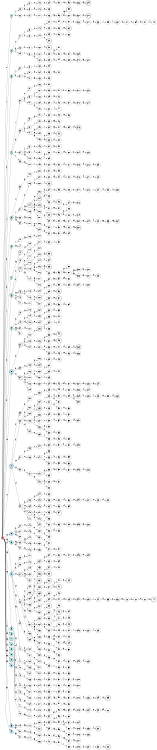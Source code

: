 digraph APTA {
__start0 [label="" shape="none"];

rankdir=LR;
size="8,5";

s0 [style="filled", color="black", fillcolor="#ff817b" shape="circle", label="0"];
s1 [style="filled", color="black", fillcolor="powderblue" shape="circle", label="1"];
s2 [style="filled", color="black", fillcolor="powderblue" shape="circle", label="2"];
s3 [style="filled", color="black", fillcolor="powderblue" shape="circle", label="3"];
s4 [style="filled", color="black", fillcolor="powderblue" shape="circle", label="4"];
s5 [style="rounded,filled", color="black", fillcolor="powderblue" shape="doublecircle", label="5"];
s6 [style="filled", color="black", fillcolor="powderblue" shape="circle", label="6"];
s7 [style="filled", color="black", fillcolor="powderblue" shape="circle", label="7"];
s8 [style="rounded,filled", color="black", fillcolor="powderblue" shape="doublecircle", label="8"];
s9 [style="filled", color="black", fillcolor="powderblue" shape="circle", label="9"];
s10 [style="rounded,filled", color="black", fillcolor="powderblue" shape="doublecircle", label="10"];
s11 [style="rounded,filled", color="black", fillcolor="powderblue" shape="doublecircle", label="11"];
s12 [style="filled", color="black", fillcolor="powderblue" shape="circle", label="12"];
s13 [style="filled", color="black", fillcolor="powderblue" shape="circle", label="13"];
s14 [style="filled", color="black", fillcolor="powderblue" shape="circle", label="14"];
s15 [style="filled", color="black", fillcolor="powderblue" shape="circle", label="15"];
s16 [style="filled", color="black", fillcolor="powderblue" shape="circle", label="16"];
s17 [style="filled", color="black", fillcolor="powderblue" shape="circle", label="17"];
s18 [style="filled", color="black", fillcolor="powderblue" shape="circle", label="18"];
s19 [style="filled", color="black", fillcolor="powderblue" shape="circle", label="19"];
s20 [style="filled", color="black", fillcolor="powderblue" shape="circle", label="20"];
s21 [style="rounded,filled", color="black", fillcolor="powderblue" shape="doublecircle", label="21"];
s22 [style="filled", color="black", fillcolor="powderblue" shape="circle", label="22"];
s23 [style="filled", color="black", fillcolor="powderblue" shape="circle", label="23"];
s24 [style="filled", color="black", fillcolor="powderblue" shape="circle", label="24"];
s25 [style="filled", color="black", fillcolor="white" shape="circle", label="25"];
s26 [style="filled", color="black", fillcolor="white" shape="circle", label="26"];
s27 [style="filled", color="black", fillcolor="white" shape="circle", label="27"];
s28 [style="filled", color="black", fillcolor="white" shape="circle", label="28"];
s29 [style="filled", color="black", fillcolor="white" shape="circle", label="29"];
s30 [style="filled", color="black", fillcolor="white" shape="circle", label="30"];
s31 [style="filled", color="black", fillcolor="white" shape="circle", label="31"];
s32 [style="filled", color="black", fillcolor="white" shape="circle", label="32"];
s33 [style="filled", color="black", fillcolor="white" shape="circle", label="33"];
s34 [style="filled", color="black", fillcolor="white" shape="circle", label="34"];
s35 [style="filled", color="black", fillcolor="white" shape="circle", label="35"];
s36 [style="filled", color="black", fillcolor="white" shape="circle", label="36"];
s37 [style="filled", color="black", fillcolor="white" shape="circle", label="37"];
s38 [style="filled", color="black", fillcolor="white" shape="circle", label="38"];
s39 [style="filled", color="black", fillcolor="white" shape="circle", label="39"];
s40 [style="filled", color="black", fillcolor="white" shape="circle", label="40"];
s41 [style="filled", color="black", fillcolor="white" shape="circle", label="41"];
s42 [style="rounded,filled", color="black", fillcolor="white" shape="doublecircle", label="42"];
s43 [style="filled", color="black", fillcolor="white" shape="circle", label="43"];
s44 [style="rounded,filled", color="black", fillcolor="white" shape="doublecircle", label="44"];
s45 [style="rounded,filled", color="black", fillcolor="white" shape="doublecircle", label="45"];
s46 [style="filled", color="black", fillcolor="white" shape="circle", label="46"];
s47 [style="filled", color="black", fillcolor="white" shape="circle", label="47"];
s48 [style="filled", color="black", fillcolor="white" shape="circle", label="48"];
s49 [style="filled", color="black", fillcolor="white" shape="circle", label="49"];
s50 [style="filled", color="black", fillcolor="white" shape="circle", label="50"];
s51 [style="filled", color="black", fillcolor="white" shape="circle", label="51"];
s52 [style="rounded,filled", color="black", fillcolor="white" shape="doublecircle", label="52"];
s53 [style="filled", color="black", fillcolor="white" shape="circle", label="53"];
s54 [style="rounded,filled", color="black", fillcolor="white" shape="doublecircle", label="54"];
s55 [style="filled", color="black", fillcolor="white" shape="circle", label="55"];
s56 [style="filled", color="black", fillcolor="white" shape="circle", label="56"];
s57 [style="filled", color="black", fillcolor="white" shape="circle", label="57"];
s58 [style="filled", color="black", fillcolor="white" shape="circle", label="58"];
s59 [style="filled", color="black", fillcolor="white" shape="circle", label="59"];
s60 [style="filled", color="black", fillcolor="white" shape="circle", label="60"];
s61 [style="filled", color="black", fillcolor="white" shape="circle", label="61"];
s62 [style="filled", color="black", fillcolor="white" shape="circle", label="62"];
s63 [style="filled", color="black", fillcolor="white" shape="circle", label="63"];
s64 [style="filled", color="black", fillcolor="white" shape="circle", label="64"];
s65 [style="filled", color="black", fillcolor="white" shape="circle", label="65"];
s66 [style="filled", color="black", fillcolor="white" shape="circle", label="66"];
s67 [style="rounded,filled", color="black", fillcolor="white" shape="doublecircle", label="67"];
s68 [style="filled", color="black", fillcolor="white" shape="circle", label="68"];
s69 [style="filled", color="black", fillcolor="white" shape="circle", label="69"];
s70 [style="filled", color="black", fillcolor="white" shape="circle", label="70"];
s71 [style="filled", color="black", fillcolor="white" shape="circle", label="71"];
s72 [style="filled", color="black", fillcolor="white" shape="circle", label="72"];
s73 [style="filled", color="black", fillcolor="white" shape="circle", label="73"];
s74 [style="filled", color="black", fillcolor="white" shape="circle", label="74"];
s75 [style="filled", color="black", fillcolor="white" shape="circle", label="75"];
s76 [style="filled", color="black", fillcolor="white" shape="circle", label="76"];
s77 [style="filled", color="black", fillcolor="white" shape="circle", label="77"];
s78 [style="filled", color="black", fillcolor="white" shape="circle", label="78"];
s79 [style="filled", color="black", fillcolor="white" shape="circle", label="79"];
s80 [style="filled", color="black", fillcolor="white" shape="circle", label="80"];
s81 [style="filled", color="black", fillcolor="white" shape="circle", label="81"];
s82 [style="filled", color="black", fillcolor="white" shape="circle", label="82"];
s83 [style="filled", color="black", fillcolor="white" shape="circle", label="83"];
s84 [style="filled", color="black", fillcolor="white" shape="circle", label="84"];
s85 [style="filled", color="black", fillcolor="white" shape="circle", label="85"];
s86 [style="filled", color="black", fillcolor="white" shape="circle", label="86"];
s87 [style="filled", color="black", fillcolor="white" shape="circle", label="87"];
s88 [style="filled", color="black", fillcolor="white" shape="circle", label="88"];
s89 [style="filled", color="black", fillcolor="white" shape="circle", label="89"];
s90 [style="filled", color="black", fillcolor="white" shape="circle", label="90"];
s91 [style="filled", color="black", fillcolor="white" shape="circle", label="91"];
s92 [style="filled", color="black", fillcolor="white" shape="circle", label="92"];
s93 [style="filled", color="black", fillcolor="white" shape="circle", label="93"];
s94 [style="filled", color="black", fillcolor="white" shape="circle", label="94"];
s95 [style="filled", color="black", fillcolor="white" shape="circle", label="95"];
s96 [style="filled", color="black", fillcolor="white" shape="circle", label="96"];
s97 [style="filled", color="black", fillcolor="white" shape="circle", label="97"];
s98 [style="filled", color="black", fillcolor="white" shape="circle", label="98"];
s99 [style="filled", color="black", fillcolor="white" shape="circle", label="99"];
s100 [style="filled", color="black", fillcolor="white" shape="circle", label="100"];
s101 [style="filled", color="black", fillcolor="white" shape="circle", label="101"];
s102 [style="filled", color="black", fillcolor="white" shape="circle", label="102"];
s103 [style="filled", color="black", fillcolor="white" shape="circle", label="103"];
s104 [style="rounded,filled", color="black", fillcolor="white" shape="doublecircle", label="104"];
s105 [style="filled", color="black", fillcolor="white" shape="circle", label="105"];
s106 [style="filled", color="black", fillcolor="white" shape="circle", label="106"];
s107 [style="filled", color="black", fillcolor="white" shape="circle", label="107"];
s108 [style="filled", color="black", fillcolor="white" shape="circle", label="108"];
s109 [style="filled", color="black", fillcolor="white" shape="circle", label="109"];
s110 [style="filled", color="black", fillcolor="white" shape="circle", label="110"];
s111 [style="filled", color="black", fillcolor="white" shape="circle", label="111"];
s112 [style="rounded,filled", color="black", fillcolor="white" shape="doublecircle", label="112"];
s113 [style="filled", color="black", fillcolor="white" shape="circle", label="113"];
s114 [style="filled", color="black", fillcolor="white" shape="circle", label="114"];
s115 [style="filled", color="black", fillcolor="white" shape="circle", label="115"];
s116 [style="filled", color="black", fillcolor="white" shape="circle", label="116"];
s117 [style="filled", color="black", fillcolor="white" shape="circle", label="117"];
s118 [style="filled", color="black", fillcolor="white" shape="circle", label="118"];
s119 [style="filled", color="black", fillcolor="white" shape="circle", label="119"];
s120 [style="rounded,filled", color="black", fillcolor="white" shape="doublecircle", label="120"];
s121 [style="filled", color="black", fillcolor="white" shape="circle", label="121"];
s122 [style="filled", color="black", fillcolor="white" shape="circle", label="122"];
s123 [style="filled", color="black", fillcolor="white" shape="circle", label="123"];
s124 [style="filled", color="black", fillcolor="white" shape="circle", label="124"];
s125 [style="filled", color="black", fillcolor="white" shape="circle", label="125"];
s126 [style="filled", color="black", fillcolor="white" shape="circle", label="126"];
s127 [style="filled", color="black", fillcolor="white" shape="circle", label="127"];
s128 [style="filled", color="black", fillcolor="white" shape="circle", label="128"];
s129 [style="filled", color="black", fillcolor="white" shape="circle", label="129"];
s130 [style="filled", color="black", fillcolor="white" shape="circle", label="130"];
s131 [style="filled", color="black", fillcolor="white" shape="circle", label="131"];
s132 [style="filled", color="black", fillcolor="white" shape="circle", label="132"];
s133 [style="filled", color="black", fillcolor="white" shape="circle", label="133"];
s134 [style="filled", color="black", fillcolor="white" shape="circle", label="134"];
s135 [style="filled", color="black", fillcolor="white" shape="circle", label="135"];
s136 [style="filled", color="black", fillcolor="white" shape="circle", label="136"];
s137 [style="filled", color="black", fillcolor="white" shape="circle", label="137"];
s138 [style="filled", color="black", fillcolor="white" shape="circle", label="138"];
s139 [style="filled", color="black", fillcolor="white" shape="circle", label="139"];
s140 [style="rounded,filled", color="black", fillcolor="white" shape="doublecircle", label="140"];
s141 [style="filled", color="black", fillcolor="white" shape="circle", label="141"];
s142 [style="filled", color="black", fillcolor="white" shape="circle", label="142"];
s143 [style="filled", color="black", fillcolor="white" shape="circle", label="143"];
s144 [style="filled", color="black", fillcolor="white" shape="circle", label="144"];
s145 [style="filled", color="black", fillcolor="white" shape="circle", label="145"];
s146 [style="filled", color="black", fillcolor="white" shape="circle", label="146"];
s147 [style="filled", color="black", fillcolor="white" shape="circle", label="147"];
s148 [style="filled", color="black", fillcolor="white" shape="circle", label="148"];
s149 [style="filled", color="black", fillcolor="white" shape="circle", label="149"];
s150 [style="filled", color="black", fillcolor="white" shape="circle", label="150"];
s151 [style="filled", color="black", fillcolor="white" shape="circle", label="151"];
s152 [style="filled", color="black", fillcolor="white" shape="circle", label="152"];
s153 [style="filled", color="black", fillcolor="white" shape="circle", label="153"];
s154 [style="filled", color="black", fillcolor="white" shape="circle", label="154"];
s155 [style="filled", color="black", fillcolor="white" shape="circle", label="155"];
s156 [style="filled", color="black", fillcolor="white" shape="circle", label="156"];
s157 [style="filled", color="black", fillcolor="white" shape="circle", label="157"];
s158 [style="filled", color="black", fillcolor="white" shape="circle", label="158"];
s159 [style="filled", color="black", fillcolor="white" shape="circle", label="159"];
s160 [style="filled", color="black", fillcolor="white" shape="circle", label="160"];
s161 [style="filled", color="black", fillcolor="white" shape="circle", label="161"];
s162 [style="filled", color="black", fillcolor="white" shape="circle", label="162"];
s163 [style="filled", color="black", fillcolor="white" shape="circle", label="163"];
s164 [style="filled", color="black", fillcolor="white" shape="circle", label="164"];
s165 [style="filled", color="black", fillcolor="white" shape="circle", label="165"];
s166 [style="filled", color="black", fillcolor="white" shape="circle", label="166"];
s167 [style="filled", color="black", fillcolor="white" shape="circle", label="167"];
s168 [style="filled", color="black", fillcolor="white" shape="circle", label="168"];
s169 [style="filled", color="black", fillcolor="white" shape="circle", label="169"];
s170 [style="filled", color="black", fillcolor="white" shape="circle", label="170"];
s171 [style="filled", color="black", fillcolor="white" shape="circle", label="171"];
s172 [style="filled", color="black", fillcolor="white" shape="circle", label="172"];
s173 [style="filled", color="black", fillcolor="white" shape="circle", label="173"];
s174 [style="filled", color="black", fillcolor="white" shape="circle", label="174"];
s175 [style="filled", color="black", fillcolor="white" shape="circle", label="175"];
s176 [style="filled", color="black", fillcolor="white" shape="circle", label="176"];
s177 [style="filled", color="black", fillcolor="white" shape="circle", label="177"];
s178 [style="filled", color="black", fillcolor="white" shape="circle", label="178"];
s179 [style="filled", color="black", fillcolor="white" shape="circle", label="179"];
s180 [style="filled", color="black", fillcolor="white" shape="circle", label="180"];
s181 [style="filled", color="black", fillcolor="white" shape="circle", label="181"];
s182 [style="filled", color="black", fillcolor="white" shape="circle", label="182"];
s183 [style="filled", color="black", fillcolor="white" shape="circle", label="183"];
s184 [style="filled", color="black", fillcolor="white" shape="circle", label="184"];
s185 [style="filled", color="black", fillcolor="white" shape="circle", label="185"];
s186 [style="filled", color="black", fillcolor="white" shape="circle", label="186"];
s187 [style="filled", color="black", fillcolor="white" shape="circle", label="187"];
s188 [style="filled", color="black", fillcolor="white" shape="circle", label="188"];
s189 [style="filled", color="black", fillcolor="white" shape="circle", label="189"];
s190 [style="filled", color="black", fillcolor="white" shape="circle", label="190"];
s191 [style="filled", color="black", fillcolor="white" shape="circle", label="191"];
s192 [style="filled", color="black", fillcolor="white" shape="circle", label="192"];
s193 [style="filled", color="black", fillcolor="white" shape="circle", label="193"];
s194 [style="filled", color="black", fillcolor="white" shape="circle", label="194"];
s195 [style="filled", color="black", fillcolor="white" shape="circle", label="195"];
s196 [style="filled", color="black", fillcolor="white" shape="circle", label="196"];
s197 [style="filled", color="black", fillcolor="white" shape="circle", label="197"];
s198 [style="filled", color="black", fillcolor="white" shape="circle", label="198"];
s199 [style="filled", color="black", fillcolor="white" shape="circle", label="199"];
s200 [style="filled", color="black", fillcolor="white" shape="circle", label="200"];
s201 [style="filled", color="black", fillcolor="white" shape="circle", label="201"];
s202 [style="filled", color="black", fillcolor="white" shape="circle", label="202"];
s203 [style="filled", color="black", fillcolor="white" shape="circle", label="203"];
s204 [style="rounded,filled", color="black", fillcolor="white" shape="doublecircle", label="204"];
s205 [style="rounded,filled", color="black", fillcolor="white" shape="doublecircle", label="205"];
s206 [style="filled", color="black", fillcolor="white" shape="circle", label="206"];
s207 [style="filled", color="black", fillcolor="white" shape="circle", label="207"];
s208 [style="filled", color="black", fillcolor="white" shape="circle", label="208"];
s209 [style="filled", color="black", fillcolor="white" shape="circle", label="209"];
s210 [style="filled", color="black", fillcolor="white" shape="circle", label="210"];
s211 [style="filled", color="black", fillcolor="white" shape="circle", label="211"];
s212 [style="filled", color="black", fillcolor="white" shape="circle", label="212"];
s213 [style="filled", color="black", fillcolor="white" shape="circle", label="213"];
s214 [style="filled", color="black", fillcolor="white" shape="circle", label="214"];
s215 [style="filled", color="black", fillcolor="white" shape="circle", label="215"];
s216 [style="filled", color="black", fillcolor="white" shape="circle", label="216"];
s217 [style="filled", color="black", fillcolor="white" shape="circle", label="217"];
s218 [style="filled", color="black", fillcolor="white" shape="circle", label="218"];
s219 [style="filled", color="black", fillcolor="white" shape="circle", label="219"];
s220 [style="rounded,filled", color="black", fillcolor="white" shape="doublecircle", label="220"];
s221 [style="filled", color="black", fillcolor="white" shape="circle", label="221"];
s222 [style="filled", color="black", fillcolor="white" shape="circle", label="222"];
s223 [style="filled", color="black", fillcolor="white" shape="circle", label="223"];
s224 [style="filled", color="black", fillcolor="white" shape="circle", label="224"];
s225 [style="rounded,filled", color="black", fillcolor="white" shape="doublecircle", label="225"];
s226 [style="filled", color="black", fillcolor="white" shape="circle", label="226"];
s227 [style="filled", color="black", fillcolor="white" shape="circle", label="227"];
s228 [style="filled", color="black", fillcolor="white" shape="circle", label="228"];
s229 [style="rounded,filled", color="black", fillcolor="white" shape="doublecircle", label="229"];
s230 [style="filled", color="black", fillcolor="white" shape="circle", label="230"];
s231 [style="filled", color="black", fillcolor="white" shape="circle", label="231"];
s232 [style="filled", color="black", fillcolor="white" shape="circle", label="232"];
s233 [style="filled", color="black", fillcolor="white" shape="circle", label="233"];
s234 [style="filled", color="black", fillcolor="white" shape="circle", label="234"];
s235 [style="rounded,filled", color="black", fillcolor="white" shape="doublecircle", label="235"];
s236 [style="filled", color="black", fillcolor="white" shape="circle", label="236"];
s237 [style="filled", color="black", fillcolor="white" shape="circle", label="237"];
s238 [style="filled", color="black", fillcolor="white" shape="circle", label="238"];
s239 [style="filled", color="black", fillcolor="white" shape="circle", label="239"];
s240 [style="filled", color="black", fillcolor="white" shape="circle", label="240"];
s241 [style="filled", color="black", fillcolor="white" shape="circle", label="241"];
s242 [style="filled", color="black", fillcolor="white" shape="circle", label="242"];
s243 [style="filled", color="black", fillcolor="white" shape="circle", label="243"];
s244 [style="filled", color="black", fillcolor="white" shape="circle", label="244"];
s245 [style="filled", color="black", fillcolor="white" shape="circle", label="245"];
s246 [style="filled", color="black", fillcolor="white" shape="circle", label="246"];
s247 [style="filled", color="black", fillcolor="white" shape="circle", label="247"];
s248 [style="filled", color="black", fillcolor="white" shape="circle", label="248"];
s249 [style="filled", color="black", fillcolor="white" shape="circle", label="249"];
s250 [style="filled", color="black", fillcolor="white" shape="circle", label="250"];
s251 [style="filled", color="black", fillcolor="white" shape="circle", label="251"];
s252 [style="filled", color="black", fillcolor="white" shape="circle", label="252"];
s253 [style="filled", color="black", fillcolor="white" shape="circle", label="253"];
s254 [style="filled", color="black", fillcolor="white" shape="circle", label="254"];
s255 [style="filled", color="black", fillcolor="white" shape="circle", label="255"];
s256 [style="rounded,filled", color="black", fillcolor="white" shape="doublecircle", label="256"];
s257 [style="rounded,filled", color="black", fillcolor="white" shape="doublecircle", label="257"];
s258 [style="filled", color="black", fillcolor="white" shape="circle", label="258"];
s259 [style="rounded,filled", color="black", fillcolor="white" shape="doublecircle", label="259"];
s260 [style="filled", color="black", fillcolor="white" shape="circle", label="260"];
s261 [style="filled", color="black", fillcolor="white" shape="circle", label="261"];
s262 [style="filled", color="black", fillcolor="white" shape="circle", label="262"];
s263 [style="filled", color="black", fillcolor="white" shape="circle", label="263"];
s264 [style="filled", color="black", fillcolor="white" shape="circle", label="264"];
s265 [style="filled", color="black", fillcolor="white" shape="circle", label="265"];
s266 [style="filled", color="black", fillcolor="white" shape="circle", label="266"];
s267 [style="filled", color="black", fillcolor="white" shape="circle", label="267"];
s268 [style="filled", color="black", fillcolor="white" shape="circle", label="268"];
s269 [style="filled", color="black", fillcolor="white" shape="circle", label="269"];
s270 [style="filled", color="black", fillcolor="white" shape="circle", label="270"];
s271 [style="filled", color="black", fillcolor="white" shape="circle", label="271"];
s272 [style="filled", color="black", fillcolor="white" shape="circle", label="272"];
s273 [style="filled", color="black", fillcolor="white" shape="circle", label="273"];
s274 [style="filled", color="black", fillcolor="white" shape="circle", label="274"];
s275 [style="filled", color="black", fillcolor="white" shape="circle", label="275"];
s276 [style="filled", color="black", fillcolor="white" shape="circle", label="276"];
s277 [style="filled", color="black", fillcolor="white" shape="circle", label="277"];
s278 [style="filled", color="black", fillcolor="white" shape="circle", label="278"];
s279 [style="filled", color="black", fillcolor="white" shape="circle", label="279"];
s280 [style="filled", color="black", fillcolor="white" shape="circle", label="280"];
s281 [style="rounded,filled", color="black", fillcolor="white" shape="doublecircle", label="281"];
s282 [style="filled", color="black", fillcolor="white" shape="circle", label="282"];
s283 [style="filled", color="black", fillcolor="white" shape="circle", label="283"];
s284 [style="filled", color="black", fillcolor="white" shape="circle", label="284"];
s285 [style="filled", color="black", fillcolor="white" shape="circle", label="285"];
s286 [style="filled", color="black", fillcolor="white" shape="circle", label="286"];
s287 [style="filled", color="black", fillcolor="white" shape="circle", label="287"];
s288 [style="filled", color="black", fillcolor="white" shape="circle", label="288"];
s289 [style="filled", color="black", fillcolor="white" shape="circle", label="289"];
s290 [style="rounded,filled", color="black", fillcolor="white" shape="doublecircle", label="290"];
s291 [style="rounded,filled", color="black", fillcolor="white" shape="doublecircle", label="291"];
s292 [style="filled", color="black", fillcolor="white" shape="circle", label="292"];
s293 [style="filled", color="black", fillcolor="white" shape="circle", label="293"];
s294 [style="filled", color="black", fillcolor="white" shape="circle", label="294"];
s295 [style="filled", color="black", fillcolor="white" shape="circle", label="295"];
s296 [style="filled", color="black", fillcolor="white" shape="circle", label="296"];
s297 [style="filled", color="black", fillcolor="white" shape="circle", label="297"];
s298 [style="filled", color="black", fillcolor="white" shape="circle", label="298"];
s299 [style="filled", color="black", fillcolor="white" shape="circle", label="299"];
s300 [style="filled", color="black", fillcolor="white" shape="circle", label="300"];
s301 [style="filled", color="black", fillcolor="white" shape="circle", label="301"];
s302 [style="filled", color="black", fillcolor="white" shape="circle", label="302"];
s303 [style="filled", color="black", fillcolor="white" shape="circle", label="303"];
s304 [style="filled", color="black", fillcolor="white" shape="circle", label="304"];
s305 [style="filled", color="black", fillcolor="white" shape="circle", label="305"];
s306 [style="rounded,filled", color="black", fillcolor="white" shape="doublecircle", label="306"];
s307 [style="filled", color="black", fillcolor="white" shape="circle", label="307"];
s308 [style="filled", color="black", fillcolor="white" shape="circle", label="308"];
s309 [style="filled", color="black", fillcolor="white" shape="circle", label="309"];
s310 [style="filled", color="black", fillcolor="white" shape="circle", label="310"];
s311 [style="filled", color="black", fillcolor="white" shape="circle", label="311"];
s312 [style="filled", color="black", fillcolor="white" shape="circle", label="312"];
s313 [style="rounded,filled", color="black", fillcolor="white" shape="doublecircle", label="313"];
s314 [style="filled", color="black", fillcolor="white" shape="circle", label="314"];
s315 [style="filled", color="black", fillcolor="white" shape="circle", label="315"];
s316 [style="filled", color="black", fillcolor="white" shape="circle", label="316"];
s317 [style="filled", color="black", fillcolor="white" shape="circle", label="317"];
s318 [style="rounded,filled", color="black", fillcolor="white" shape="doublecircle", label="318"];
s319 [style="filled", color="black", fillcolor="white" shape="circle", label="319"];
s320 [style="filled", color="black", fillcolor="white" shape="circle", label="320"];
s321 [style="filled", color="black", fillcolor="white" shape="circle", label="321"];
s322 [style="filled", color="black", fillcolor="white" shape="circle", label="322"];
s323 [style="rounded,filled", color="black", fillcolor="white" shape="doublecircle", label="323"];
s324 [style="filled", color="black", fillcolor="white" shape="circle", label="324"];
s325 [style="rounded,filled", color="black", fillcolor="white" shape="doublecircle", label="325"];
s326 [style="filled", color="black", fillcolor="white" shape="circle", label="326"];
s327 [style="filled", color="black", fillcolor="white" shape="circle", label="327"];
s328 [style="filled", color="black", fillcolor="white" shape="circle", label="328"];
s329 [style="filled", color="black", fillcolor="white" shape="circle", label="329"];
s330 [style="filled", color="black", fillcolor="white" shape="circle", label="330"];
s331 [style="filled", color="black", fillcolor="white" shape="circle", label="331"];
s332 [style="filled", color="black", fillcolor="white" shape="circle", label="332"];
s333 [style="filled", color="black", fillcolor="white" shape="circle", label="333"];
s334 [style="filled", color="black", fillcolor="white" shape="circle", label="334"];
s335 [style="filled", color="black", fillcolor="white" shape="circle", label="335"];
s336 [style="filled", color="black", fillcolor="white" shape="circle", label="336"];
s337 [style="filled", color="black", fillcolor="white" shape="circle", label="337"];
s338 [style="filled", color="black", fillcolor="white" shape="circle", label="338"];
s339 [style="filled", color="black", fillcolor="white" shape="circle", label="339"];
s340 [style="filled", color="black", fillcolor="white" shape="circle", label="340"];
s341 [style="filled", color="black", fillcolor="white" shape="circle", label="341"];
s342 [style="filled", color="black", fillcolor="white" shape="circle", label="342"];
s343 [style="filled", color="black", fillcolor="white" shape="circle", label="343"];
s344 [style="filled", color="black", fillcolor="white" shape="circle", label="344"];
s345 [style="filled", color="black", fillcolor="white" shape="circle", label="345"];
s346 [style="filled", color="black", fillcolor="white" shape="circle", label="346"];
s347 [style="filled", color="black", fillcolor="white" shape="circle", label="347"];
s348 [style="filled", color="black", fillcolor="white" shape="circle", label="348"];
s349 [style="filled", color="black", fillcolor="white" shape="circle", label="349"];
s350 [style="filled", color="black", fillcolor="white" shape="circle", label="350"];
s351 [style="filled", color="black", fillcolor="white" shape="circle", label="351"];
s352 [style="filled", color="black", fillcolor="white" shape="circle", label="352"];
s353 [style="filled", color="black", fillcolor="white" shape="circle", label="353"];
s354 [style="filled", color="black", fillcolor="white" shape="circle", label="354"];
s355 [style="filled", color="black", fillcolor="white" shape="circle", label="355"];
s356 [style="filled", color="black", fillcolor="white" shape="circle", label="356"];
s357 [style="filled", color="black", fillcolor="white" shape="circle", label="357"];
s358 [style="filled", color="black", fillcolor="white" shape="circle", label="358"];
s359 [style="filled", color="black", fillcolor="white" shape="circle", label="359"];
s360 [style="filled", color="black", fillcolor="white" shape="circle", label="360"];
s361 [style="filled", color="black", fillcolor="white" shape="circle", label="361"];
s362 [style="filled", color="black", fillcolor="white" shape="circle", label="362"];
s363 [style="filled", color="black", fillcolor="white" shape="circle", label="363"];
s364 [style="filled", color="black", fillcolor="white" shape="circle", label="364"];
s365 [style="filled", color="black", fillcolor="white" shape="circle", label="365"];
s366 [style="filled", color="black", fillcolor="white" shape="circle", label="366"];
s367 [style="filled", color="black", fillcolor="white" shape="circle", label="367"];
s368 [style="filled", color="black", fillcolor="white" shape="circle", label="368"];
s369 [style="filled", color="black", fillcolor="white" shape="circle", label="369"];
s370 [style="filled", color="black", fillcolor="white" shape="circle", label="370"];
s371 [style="filled", color="black", fillcolor="white" shape="circle", label="371"];
s372 [style="filled", color="black", fillcolor="white" shape="circle", label="372"];
s373 [style="filled", color="black", fillcolor="white" shape="circle", label="373"];
s374 [style="filled", color="black", fillcolor="white" shape="circle", label="374"];
s375 [style="rounded,filled", color="black", fillcolor="white" shape="doublecircle", label="375"];
s376 [style="rounded,filled", color="black", fillcolor="white" shape="doublecircle", label="376"];
s377 [style="filled", color="black", fillcolor="white" shape="circle", label="377"];
s378 [style="filled", color="black", fillcolor="white" shape="circle", label="378"];
s379 [style="filled", color="black", fillcolor="white" shape="circle", label="379"];
s380 [style="rounded,filled", color="black", fillcolor="white" shape="doublecircle", label="380"];
s381 [style="filled", color="black", fillcolor="white" shape="circle", label="381"];
s382 [style="filled", color="black", fillcolor="white" shape="circle", label="382"];
s383 [style="filled", color="black", fillcolor="white" shape="circle", label="383"];
s384 [style="filled", color="black", fillcolor="white" shape="circle", label="384"];
s385 [style="filled", color="black", fillcolor="white" shape="circle", label="385"];
s386 [style="filled", color="black", fillcolor="white" shape="circle", label="386"];
s387 [style="filled", color="black", fillcolor="white" shape="circle", label="387"];
s388 [style="filled", color="black", fillcolor="white" shape="circle", label="388"];
s389 [style="filled", color="black", fillcolor="white" shape="circle", label="389"];
s390 [style="filled", color="black", fillcolor="white" shape="circle", label="390"];
s391 [style="filled", color="black", fillcolor="white" shape="circle", label="391"];
s392 [style="filled", color="black", fillcolor="white" shape="circle", label="392"];
s393 [style="filled", color="black", fillcolor="white" shape="circle", label="393"];
s394 [style="filled", color="black", fillcolor="white" shape="circle", label="394"];
s395 [style="filled", color="black", fillcolor="white" shape="circle", label="395"];
s396 [style="filled", color="black", fillcolor="white" shape="circle", label="396"];
s397 [style="filled", color="black", fillcolor="white" shape="circle", label="397"];
s398 [style="filled", color="black", fillcolor="white" shape="circle", label="398"];
s399 [style="filled", color="black", fillcolor="white" shape="circle", label="399"];
s400 [style="filled", color="black", fillcolor="white" shape="circle", label="400"];
s401 [style="filled", color="black", fillcolor="white" shape="circle", label="401"];
s402 [style="filled", color="black", fillcolor="white" shape="circle", label="402"];
s403 [style="filled", color="black", fillcolor="white" shape="circle", label="403"];
s404 [style="filled", color="black", fillcolor="white" shape="circle", label="404"];
s405 [style="filled", color="black", fillcolor="white" shape="circle", label="405"];
s406 [style="filled", color="black", fillcolor="white" shape="circle", label="406"];
s407 [style="filled", color="black", fillcolor="white" shape="circle", label="407"];
s408 [style="filled", color="black", fillcolor="white" shape="circle", label="408"];
s409 [style="filled", color="black", fillcolor="white" shape="circle", label="409"];
s410 [style="filled", color="black", fillcolor="white" shape="circle", label="410"];
s411 [style="filled", color="black", fillcolor="white" shape="circle", label="411"];
s412 [style="filled", color="black", fillcolor="white" shape="circle", label="412"];
s413 [style="filled", color="black", fillcolor="white" shape="circle", label="413"];
s414 [style="filled", color="black", fillcolor="white" shape="circle", label="414"];
s415 [style="filled", color="black", fillcolor="white" shape="circle", label="415"];
s416 [style="filled", color="black", fillcolor="white" shape="circle", label="416"];
s417 [style="filled", color="black", fillcolor="white" shape="circle", label="417"];
s418 [style="rounded,filled", color="black", fillcolor="white" shape="doublecircle", label="418"];
s419 [style="filled", color="black", fillcolor="white" shape="circle", label="419"];
s420 [style="filled", color="black", fillcolor="white" shape="circle", label="420"];
s421 [style="filled", color="black", fillcolor="white" shape="circle", label="421"];
s422 [style="filled", color="black", fillcolor="white" shape="circle", label="422"];
s423 [style="filled", color="black", fillcolor="white" shape="circle", label="423"];
s424 [style="filled", color="black", fillcolor="white" shape="circle", label="424"];
s425 [style="filled", color="black", fillcolor="white" shape="circle", label="425"];
s426 [style="rounded,filled", color="black", fillcolor="white" shape="doublecircle", label="426"];
s427 [style="filled", color="black", fillcolor="white" shape="circle", label="427"];
s428 [style="filled", color="black", fillcolor="white" shape="circle", label="428"];
s429 [style="filled", color="black", fillcolor="white" shape="circle", label="429"];
s430 [style="filled", color="black", fillcolor="white" shape="circle", label="430"];
s431 [style="filled", color="black", fillcolor="white" shape="circle", label="431"];
s432 [style="filled", color="black", fillcolor="white" shape="circle", label="432"];
s433 [style="filled", color="black", fillcolor="white" shape="circle", label="433"];
s434 [style="filled", color="black", fillcolor="white" shape="circle", label="434"];
s435 [style="filled", color="black", fillcolor="white" shape="circle", label="435"];
s436 [style="rounded,filled", color="black", fillcolor="white" shape="doublecircle", label="436"];
s437 [style="rounded,filled", color="black", fillcolor="white" shape="doublecircle", label="437"];
s438 [style="filled", color="black", fillcolor="white" shape="circle", label="438"];
s439 [style="filled", color="black", fillcolor="white" shape="circle", label="439"];
s440 [style="filled", color="black", fillcolor="white" shape="circle", label="440"];
s441 [style="filled", color="black", fillcolor="white" shape="circle", label="441"];
s442 [style="rounded,filled", color="black", fillcolor="white" shape="doublecircle", label="442"];
s443 [style="rounded,filled", color="black", fillcolor="white" shape="doublecircle", label="443"];
s444 [style="filled", color="black", fillcolor="white" shape="circle", label="444"];
s445 [style="filled", color="black", fillcolor="white" shape="circle", label="445"];
s446 [style="filled", color="black", fillcolor="white" shape="circle", label="446"];
s447 [style="filled", color="black", fillcolor="white" shape="circle", label="447"];
s448 [style="filled", color="black", fillcolor="white" shape="circle", label="448"];
s449 [style="filled", color="black", fillcolor="white" shape="circle", label="449"];
s450 [style="filled", color="black", fillcolor="white" shape="circle", label="450"];
s451 [style="filled", color="black", fillcolor="white" shape="circle", label="451"];
s452 [style="filled", color="black", fillcolor="white" shape="circle", label="452"];
s453 [style="filled", color="black", fillcolor="white" shape="circle", label="453"];
s454 [style="filled", color="black", fillcolor="white" shape="circle", label="454"];
s455 [style="filled", color="black", fillcolor="white" shape="circle", label="455"];
s456 [style="filled", color="black", fillcolor="white" shape="circle", label="456"];
s457 [style="filled", color="black", fillcolor="white" shape="circle", label="457"];
s458 [style="filled", color="black", fillcolor="white" shape="circle", label="458"];
s459 [style="filled", color="black", fillcolor="white" shape="circle", label="459"];
s460 [style="filled", color="black", fillcolor="white" shape="circle", label="460"];
s461 [style="filled", color="black", fillcolor="white" shape="circle", label="461"];
s462 [style="filled", color="black", fillcolor="white" shape="circle", label="462"];
s463 [style="filled", color="black", fillcolor="white" shape="circle", label="463"];
s464 [style="rounded,filled", color="black", fillcolor="white" shape="doublecircle", label="464"];
s465 [style="filled", color="black", fillcolor="white" shape="circle", label="465"];
s466 [style="filled", color="black", fillcolor="white" shape="circle", label="466"];
s467 [style="filled", color="black", fillcolor="white" shape="circle", label="467"];
s468 [style="filled", color="black", fillcolor="white" shape="circle", label="468"];
s469 [style="filled", color="black", fillcolor="white" shape="circle", label="469"];
s470 [style="filled", color="black", fillcolor="white" shape="circle", label="470"];
s471 [style="filled", color="black", fillcolor="white" shape="circle", label="471"];
s472 [style="rounded,filled", color="black", fillcolor="white" shape="doublecircle", label="472"];
s473 [style="filled", color="black", fillcolor="white" shape="circle", label="473"];
s474 [style="filled", color="black", fillcolor="white" shape="circle", label="474"];
s475 [style="filled", color="black", fillcolor="white" shape="circle", label="475"];
s476 [style="rounded,filled", color="black", fillcolor="white" shape="doublecircle", label="476"];
s477 [style="filled", color="black", fillcolor="white" shape="circle", label="477"];
s478 [style="filled", color="black", fillcolor="white" shape="circle", label="478"];
s479 [style="filled", color="black", fillcolor="white" shape="circle", label="479"];
s480 [style="filled", color="black", fillcolor="white" shape="circle", label="480"];
s481 [style="filled", color="black", fillcolor="white" shape="circle", label="481"];
s482 [style="filled", color="black", fillcolor="white" shape="circle", label="482"];
s483 [style="filled", color="black", fillcolor="white" shape="circle", label="483"];
s484 [style="filled", color="black", fillcolor="white" shape="circle", label="484"];
s485 [style="filled", color="black", fillcolor="white" shape="circle", label="485"];
s486 [style="filled", color="black", fillcolor="white" shape="circle", label="486"];
s487 [style="filled", color="black", fillcolor="white" shape="circle", label="487"];
s488 [style="filled", color="black", fillcolor="white" shape="circle", label="488"];
s489 [style="filled", color="black", fillcolor="white" shape="circle", label="489"];
s490 [style="filled", color="black", fillcolor="white" shape="circle", label="490"];
s491 [style="filled", color="black", fillcolor="white" shape="circle", label="491"];
s492 [style="filled", color="black", fillcolor="white" shape="circle", label="492"];
s493 [style="filled", color="black", fillcolor="white" shape="circle", label="493"];
s494 [style="filled", color="black", fillcolor="white" shape="circle", label="494"];
s495 [style="filled", color="black", fillcolor="white" shape="circle", label="495"];
s496 [style="filled", color="black", fillcolor="white" shape="circle", label="496"];
s497 [style="filled", color="black", fillcolor="white" shape="circle", label="497"];
s498 [style="filled", color="black", fillcolor="white" shape="circle", label="498"];
s499 [style="rounded,filled", color="black", fillcolor="white" shape="doublecircle", label="499"];
s500 [style="filled", color="black", fillcolor="white" shape="circle", label="500"];
s501 [style="filled", color="black", fillcolor="white" shape="circle", label="501"];
s502 [style="rounded,filled", color="black", fillcolor="white" shape="doublecircle", label="502"];
s503 [style="filled", color="black", fillcolor="white" shape="circle", label="503"];
s504 [style="filled", color="black", fillcolor="white" shape="circle", label="504"];
s505 [style="filled", color="black", fillcolor="white" shape="circle", label="505"];
s506 [style="filled", color="black", fillcolor="white" shape="circle", label="506"];
s507 [style="filled", color="black", fillcolor="white" shape="circle", label="507"];
s508 [style="filled", color="black", fillcolor="white" shape="circle", label="508"];
s509 [style="filled", color="black", fillcolor="white" shape="circle", label="509"];
s510 [style="filled", color="black", fillcolor="white" shape="circle", label="510"];
s511 [style="filled", color="black", fillcolor="white" shape="circle", label="511"];
s512 [style="filled", color="black", fillcolor="white" shape="circle", label="512"];
s513 [style="filled", color="black", fillcolor="white" shape="circle", label="513"];
s514 [style="filled", color="black", fillcolor="white" shape="circle", label="514"];
s515 [style="filled", color="black", fillcolor="white" shape="circle", label="515"];
s516 [style="filled", color="black", fillcolor="white" shape="circle", label="516"];
s517 [style="filled", color="black", fillcolor="white" shape="circle", label="517"];
s518 [style="filled", color="black", fillcolor="white" shape="circle", label="518"];
s519 [style="filled", color="black", fillcolor="white" shape="circle", label="519"];
s520 [style="filled", color="black", fillcolor="white" shape="circle", label="520"];
s521 [style="filled", color="black", fillcolor="white" shape="circle", label="521"];
s522 [style="filled", color="black", fillcolor="white" shape="circle", label="522"];
s523 [style="filled", color="black", fillcolor="white" shape="circle", label="523"];
s524 [style="filled", color="black", fillcolor="white" shape="circle", label="524"];
s525 [style="filled", color="black", fillcolor="white" shape="circle", label="525"];
s526 [style="filled", color="black", fillcolor="white" shape="circle", label="526"];
s527 [style="filled", color="black", fillcolor="white" shape="circle", label="527"];
s528 [style="filled", color="black", fillcolor="white" shape="circle", label="528"];
s529 [style="filled", color="black", fillcolor="white" shape="circle", label="529"];
s530 [style="filled", color="black", fillcolor="white" shape="circle", label="530"];
s531 [style="filled", color="black", fillcolor="white" shape="circle", label="531"];
s532 [style="filled", color="black", fillcolor="white" shape="circle", label="532"];
s533 [style="filled", color="black", fillcolor="white" shape="circle", label="533"];
s534 [style="filled", color="black", fillcolor="white" shape="circle", label="534"];
s535 [style="filled", color="black", fillcolor="white" shape="circle", label="535"];
s536 [style="rounded,filled", color="black", fillcolor="white" shape="doublecircle", label="536"];
s537 [style="filled", color="black", fillcolor="white" shape="circle", label="537"];
s538 [style="filled", color="black", fillcolor="white" shape="circle", label="538"];
s539 [style="filled", color="black", fillcolor="white" shape="circle", label="539"];
s540 [style="filled", color="black", fillcolor="white" shape="circle", label="540"];
s541 [style="filled", color="black", fillcolor="white" shape="circle", label="541"];
s542 [style="rounded,filled", color="black", fillcolor="white" shape="doublecircle", label="542"];
s543 [style="filled", color="black", fillcolor="white" shape="circle", label="543"];
s544 [style="filled", color="black", fillcolor="white" shape="circle", label="544"];
s545 [style="filled", color="black", fillcolor="white" shape="circle", label="545"];
s546 [style="rounded,filled", color="black", fillcolor="white" shape="doublecircle", label="546"];
s547 [style="filled", color="black", fillcolor="white" shape="circle", label="547"];
s548 [style="filled", color="black", fillcolor="white" shape="circle", label="548"];
s549 [style="rounded,filled", color="black", fillcolor="white" shape="doublecircle", label="549"];
s550 [style="filled", color="black", fillcolor="white" shape="circle", label="550"];
s551 [style="filled", color="black", fillcolor="white" shape="circle", label="551"];
s552 [style="filled", color="black", fillcolor="white" shape="circle", label="552"];
s553 [style="filled", color="black", fillcolor="white" shape="circle", label="553"];
s554 [style="filled", color="black", fillcolor="white" shape="circle", label="554"];
s555 [style="filled", color="black", fillcolor="white" shape="circle", label="555"];
s556 [style="filled", color="black", fillcolor="white" shape="circle", label="556"];
s557 [style="filled", color="black", fillcolor="white" shape="circle", label="557"];
s558 [style="filled", color="black", fillcolor="white" shape="circle", label="558"];
s559 [style="filled", color="black", fillcolor="white" shape="circle", label="559"];
s560 [style="filled", color="black", fillcolor="white" shape="circle", label="560"];
s561 [style="filled", color="black", fillcolor="white" shape="circle", label="561"];
s562 [style="filled", color="black", fillcolor="white" shape="circle", label="562"];
s563 [style="filled", color="black", fillcolor="white" shape="circle", label="563"];
s564 [style="filled", color="black", fillcolor="white" shape="circle", label="564"];
s565 [style="filled", color="black", fillcolor="white" shape="circle", label="565"];
s566 [style="filled", color="black", fillcolor="white" shape="circle", label="566"];
s567 [style="filled", color="black", fillcolor="white" shape="circle", label="567"];
s568 [style="filled", color="black", fillcolor="white" shape="circle", label="568"];
s569 [style="filled", color="black", fillcolor="white" shape="circle", label="569"];
s570 [style="filled", color="black", fillcolor="white" shape="circle", label="570"];
s571 [style="filled", color="black", fillcolor="white" shape="circle", label="571"];
s572 [style="filled", color="black", fillcolor="white" shape="circle", label="572"];
s573 [style="rounded,filled", color="black", fillcolor="white" shape="doublecircle", label="573"];
s574 [style="filled", color="black", fillcolor="white" shape="circle", label="574"];
s575 [style="filled", color="black", fillcolor="white" shape="circle", label="575"];
s576 [style="filled", color="black", fillcolor="white" shape="circle", label="576"];
s577 [style="filled", color="black", fillcolor="white" shape="circle", label="577"];
s578 [style="filled", color="black", fillcolor="white" shape="circle", label="578"];
s579 [style="filled", color="black", fillcolor="white" shape="circle", label="579"];
s580 [style="filled", color="black", fillcolor="white" shape="circle", label="580"];
s581 [style="rounded,filled", color="black", fillcolor="white" shape="doublecircle", label="581"];
s582 [style="filled", color="black", fillcolor="white" shape="circle", label="582"];
s583 [style="filled", color="black", fillcolor="white" shape="circle", label="583"];
s584 [style="filled", color="black", fillcolor="white" shape="circle", label="584"];
s585 [style="rounded,filled", color="black", fillcolor="white" shape="doublecircle", label="585"];
s586 [style="filled", color="black", fillcolor="white" shape="circle", label="586"];
s587 [style="filled", color="black", fillcolor="white" shape="circle", label="587"];
s588 [style="filled", color="black", fillcolor="white" shape="circle", label="588"];
s589 [style="filled", color="black", fillcolor="white" shape="circle", label="589"];
s590 [style="filled", color="black", fillcolor="white" shape="circle", label="590"];
s591 [style="filled", color="black", fillcolor="white" shape="circle", label="591"];
s592 [style="filled", color="black", fillcolor="white" shape="circle", label="592"];
s593 [style="filled", color="black", fillcolor="white" shape="circle", label="593"];
s594 [style="filled", color="black", fillcolor="white" shape="circle", label="594"];
s595 [style="filled", color="black", fillcolor="white" shape="circle", label="595"];
s596 [style="filled", color="black", fillcolor="white" shape="circle", label="596"];
s597 [style="filled", color="black", fillcolor="white" shape="circle", label="597"];
s598 [style="filled", color="black", fillcolor="white" shape="circle", label="598"];
s599 [style="filled", color="black", fillcolor="white" shape="circle", label="599"];
s600 [style="filled", color="black", fillcolor="white" shape="circle", label="600"];
s601 [style="filled", color="black", fillcolor="white" shape="circle", label="601"];
s602 [style="filled", color="black", fillcolor="white" shape="circle", label="602"];
s603 [style="filled", color="black", fillcolor="white" shape="circle", label="603"];
s604 [style="filled", color="black", fillcolor="white" shape="circle", label="604"];
s605 [style="filled", color="black", fillcolor="white" shape="circle", label="605"];
s606 [style="filled", color="black", fillcolor="white" shape="circle", label="606"];
s607 [style="filled", color="black", fillcolor="white" shape="circle", label="607"];
s608 [style="filled", color="black", fillcolor="white" shape="circle", label="608"];
s609 [style="rounded,filled", color="black", fillcolor="white" shape="doublecircle", label="609"];
s610 [style="rounded,filled", color="black", fillcolor="white" shape="doublecircle", label="610"];
s611 [style="filled", color="black", fillcolor="white" shape="circle", label="611"];
s612 [style="filled", color="black", fillcolor="white" shape="circle", label="612"];
s613 [style="filled", color="black", fillcolor="white" shape="circle", label="613"];
s614 [style="filled", color="black", fillcolor="white" shape="circle", label="614"];
s615 [style="filled", color="black", fillcolor="white" shape="circle", label="615"];
s616 [style="filled", color="black", fillcolor="white" shape="circle", label="616"];
s617 [style="filled", color="black", fillcolor="white" shape="circle", label="617"];
s618 [style="filled", color="black", fillcolor="white" shape="circle", label="618"];
s619 [style="filled", color="black", fillcolor="white" shape="circle", label="619"];
s620 [style="filled", color="black", fillcolor="white" shape="circle", label="620"];
s621 [style="filled", color="black", fillcolor="white" shape="circle", label="621"];
s622 [style="filled", color="black", fillcolor="white" shape="circle", label="622"];
s623 [style="filled", color="black", fillcolor="white" shape="circle", label="623"];
s624 [style="filled", color="black", fillcolor="white" shape="circle", label="624"];
s625 [style="filled", color="black", fillcolor="white" shape="circle", label="625"];
s626 [style="filled", color="black", fillcolor="white" shape="circle", label="626"];
s627 [style="filled", color="black", fillcolor="white" shape="circle", label="627"];
s628 [style="filled", color="black", fillcolor="white" shape="circle", label="628"];
s629 [style="filled", color="black", fillcolor="white" shape="circle", label="629"];
s630 [style="filled", color="black", fillcolor="white" shape="circle", label="630"];
s631 [style="filled", color="black", fillcolor="white" shape="circle", label="631"];
s632 [style="filled", color="black", fillcolor="white" shape="circle", label="632"];
s633 [style="filled", color="black", fillcolor="white" shape="circle", label="633"];
s634 [style="filled", color="black", fillcolor="white" shape="circle", label="634"];
s635 [style="filled", color="black", fillcolor="white" shape="circle", label="635"];
s636 [style="filled", color="black", fillcolor="white" shape="circle", label="636"];
s637 [style="filled", color="black", fillcolor="white" shape="circle", label="637"];
s638 [style="filled", color="black", fillcolor="white" shape="circle", label="638"];
s639 [style="filled", color="black", fillcolor="white" shape="circle", label="639"];
s640 [style="filled", color="black", fillcolor="white" shape="circle", label="640"];
s641 [style="filled", color="black", fillcolor="white" shape="circle", label="641"];
s642 [style="filled", color="black", fillcolor="white" shape="circle", label="642"];
s643 [style="filled", color="black", fillcolor="white" shape="circle", label="643"];
s644 [style="filled", color="black", fillcolor="white" shape="circle", label="644"];
s645 [style="filled", color="black", fillcolor="white" shape="circle", label="645"];
s646 [style="filled", color="black", fillcolor="white" shape="circle", label="646"];
s647 [style="filled", color="black", fillcolor="white" shape="circle", label="647"];
s648 [style="filled", color="black", fillcolor="white" shape="circle", label="648"];
s649 [style="filled", color="black", fillcolor="white" shape="circle", label="649"];
s650 [style="filled", color="black", fillcolor="white" shape="circle", label="650"];
s651 [style="rounded,filled", color="black", fillcolor="white" shape="doublecircle", label="651"];
s652 [style="filled", color="black", fillcolor="white" shape="circle", label="652"];
s653 [style="filled", color="black", fillcolor="white" shape="circle", label="653"];
s654 [style="filled", color="black", fillcolor="white" shape="circle", label="654"];
s655 [style="filled", color="black", fillcolor="white" shape="circle", label="655"];
s656 [style="filled", color="black", fillcolor="white" shape="circle", label="656"];
s657 [style="filled", color="black", fillcolor="white" shape="circle", label="657"];
s658 [style="filled", color="black", fillcolor="white" shape="circle", label="658"];
s659 [style="rounded,filled", color="black", fillcolor="white" shape="doublecircle", label="659"];
s660 [style="filled", color="black", fillcolor="white" shape="circle", label="660"];
s661 [style="rounded,filled", color="black", fillcolor="white" shape="doublecircle", label="661"];
s662 [style="filled", color="black", fillcolor="white" shape="circle", label="662"];
s663 [style="filled", color="black", fillcolor="white" shape="circle", label="663"];
s664 [style="filled", color="black", fillcolor="white" shape="circle", label="664"];
s665 [style="filled", color="black", fillcolor="white" shape="circle", label="665"];
s666 [style="filled", color="black", fillcolor="white" shape="circle", label="666"];
s667 [style="filled", color="black", fillcolor="white" shape="circle", label="667"];
s668 [style="filled", color="black", fillcolor="white" shape="circle", label="668"];
s669 [style="filled", color="black", fillcolor="white" shape="circle", label="669"];
s670 [style="filled", color="black", fillcolor="white" shape="circle", label="670"];
s671 [style="filled", color="black", fillcolor="white" shape="circle", label="671"];
s672 [style="filled", color="black", fillcolor="white" shape="circle", label="672"];
s673 [style="filled", color="black", fillcolor="white" shape="circle", label="673"];
s674 [style="rounded,filled", color="black", fillcolor="white" shape="doublecircle", label="674"];
s0 -> s1 [label="0"];
s0 -> s2 [label="1"];
s0 -> s3 [label="3"];
s0 -> s4 [label="4"];
s0 -> s5 [label="5"];
s0 -> s6 [label="6"];
s0 -> s7 [label="7"];
s0 -> s8 [label="8"];
s0 -> s9 [label="9"];
s0 -> s10 [label="10"];
s0 -> s11 [label="11"];
s0 -> s12 [label="12"];
s0 -> s13 [label="13"];
s0 -> s14 [label="14"];
s0 -> s15 [label="15"];
s0 -> s16 [label="16"];
s0 -> s17 [label="17"];
s0 -> s18 [label="19"];
s0 -> s19 [label="23"];
s0 -> s20 [label="24"];
s0 -> s21 [label="25"];
s0 -> s22 [label="28"];
s0 -> s23 [label="29"];
s0 -> s24 [label="31"];
s1 -> s25 [label="1"];
s1 -> s26 [label="2"];
s2 -> s27 [label="0"];
s2 -> s28 [label="3"];
s2 -> s29 [label="4"];
s3 -> s30 [label="1"];
s3 -> s31 [label="9"];
s4 -> s32 [label="1"];
s4 -> s33 [label="5"];
s4 -> s34 [label="6"];
s4 -> s35 [label="7"];
s5 -> s36 [label="4"];
s5 -> s37 [label="7"];
s5 -> s38 [label="13"];
s5 -> s39 [label="16"];
s6 -> s40 [label="7"];
s6 -> s41 [label="12"];
s7 -> s42 [label="13"];
s8 -> s43 [label="2"];
s8 -> s44 [label="9"];
s8 -> s45 [label="10"];
s8 -> s46 [label="11"];
s8 -> s47 [label="12"];
s9 -> s48 [label="8"];
s9 -> s49 [label="11"];
s9 -> s50 [label="12"];
s9 -> s51 [label="14"];
s10 -> s52 [label="8"];
s10 -> s53 [label="9"];
s10 -> s54 [label="11"];
s11 -> s55 [label="8"];
s11 -> s56 [label="9"];
s11 -> s57 [label="10"];
s11 -> s58 [label="12"];
s11 -> s59 [label="14"];
s12 -> s60 [label="9"];
s12 -> s61 [label="14"];
s12 -> s62 [label="15"];
s13 -> s63 [label="15"];
s13 -> s64 [label="24"];
s14 -> s65 [label="6"];
s14 -> s66 [label="9"];
s14 -> s67 [label="11"];
s14 -> s68 [label="12"];
s14 -> s69 [label="13"];
s14 -> s70 [label="15"];
s15 -> s71 [label="13"];
s15 -> s72 [label="14"];
s16 -> s73 [label="6"];
s17 -> s74 [label="16"];
s18 -> s75 [label="16"];
s19 -> s76 [label="22"];
s20 -> s77 [label="13"];
s21 -> s78 [label="27"];
s23 -> s79 [label="28"];
s23 -> s80 [label="31"];
s24 -> s81 [label="30"];
s25 -> s82 [label="0"];
s25 -> s83 [label="3"];
s26 -> s84 [label="8"];
s27 -> s85 [label="1"];
s27 -> s86 [label="2"];
s28 -> s87 [label="2"];
s29 -> s88 [label="1"];
s30 -> s89 [label="4"];
s31 -> s90 [label="11"];
s31 -> s91 [label="12"];
s32 -> s92 [label="0"];
s32 -> s93 [label="3"];
s32 -> s94 [label="4"];
s33 -> s95 [label="4"];
s33 -> s96 [label="6"];
s33 -> s97 [label="7"];
s34 -> s98 [label="4"];
s34 -> s99 [label="12"];
s34 -> s100 [label="13"];
s35 -> s101 [label="13"];
s36 -> s102 [label="5"];
s37 -> s103 [label="6"];
s37 -> s104 [label="13"];
s37 -> s105 [label="15"];
s38 -> s106 [label="15"];
s39 -> s107 [label="17"];
s40 -> s108 [label="13"];
s42 -> s109 [label="14"];
s43 -> s110 [label="0"];
s44 -> s111 [label="8"];
s44 -> s112 [label="11"];
s44 -> s113 [label="12"];
s44 -> s114 [label="13"];
s45 -> s115 [label="8"];
s45 -> s116 [label="11"];
s47 -> s117 [label="15"];
s48 -> s118 [label="10"];
s49 -> s119 [label="9"];
s49 -> s120 [label="14"];
s50 -> s121 [label="14"];
s52 -> s122 [label="2"];
s52 -> s123 [label="9"];
s52 -> s124 [label="10"];
s53 -> s125 [label="11"];
s54 -> s126 [label="9"];
s54 -> s127 [label="10"];
s54 -> s128 [label="12"];
s54 -> s129 [label="14"];
s55 -> s130 [label="9"];
s56 -> s131 [label="8"];
s56 -> s132 [label="11"];
s56 -> s133 [label="12"];
s56 -> s134 [label="14"];
s57 -> s135 [label="9"];
s57 -> s136 [label="11"];
s58 -> s137 [label="9"];
s59 -> s138 [label="9"];
s59 -> s139 [label="10"];
s59 -> s140 [label="11"];
s59 -> s141 [label="12"];
s60 -> s142 [label="11"];
s61 -> s143 [label="12"];
s63 -> s144 [label="13"];
s63 -> s145 [label="14"];
s64 -> s146 [label="13"];
s65 -> s147 [label="5"];
s66 -> s148 [label="8"];
s67 -> s149 [label="9"];
s67 -> s150 [label="10"];
s67 -> s151 [label="14"];
s68 -> s152 [label="4"];
s68 -> s153 [label="5"];
s68 -> s154 [label="6"];
s68 -> s155 [label="7"];
s68 -> s156 [label="9"];
s68 -> s157 [label="13"];
s68 -> s158 [label="14"];
s69 -> s159 [label="5"];
s70 -> s160 [label="9"];
s70 -> s161 [label="13"];
s71 -> s162 [label="7"];
s71 -> s163 [label="12"];
s72 -> s164 [label="11"];
s73 -> s165 [label="4"];
s74 -> s166 [label="5"];
s74 -> s167 [label="18"];
s75 -> s168 [label="5"];
s76 -> s169 [label="20"];
s77 -> s170 [label="12"];
s78 -> s171 [label="25"];
s79 -> s172 [label="25"];
s80 -> s173 [label="29"];
s81 -> s174 [label="28"];
s82 -> s175 [label="2"];
s83 -> s176 [label="9"];
s84 -> s177 [label="9"];
s85 -> s178 [label="0"];
s86 -> s179 [label="8"];
s87 -> s180 [label="8"];
s88 -> s181 [label="3"];
s88 -> s182 [label="6"];
s89 -> s183 [label="1"];
s90 -> s184 [label="12"];
s91 -> s185 [label="13"];
s92 -> s186 [label="2"];
s93 -> s187 [label="1"];
s93 -> s188 [label="4"];
s94 -> s189 [label="1"];
s94 -> s190 [label="3"];
s95 -> s191 [label="5"];
s96 -> s192 [label="7"];
s97 -> s193 [label="6"];
s97 -> s194 [label="12"];
s97 -> s195 [label="13"];
s98 -> s196 [label="6"];
s99 -> s197 [label="14"];
s100 -> s198 [label="12"];
s101 -> s199 [label="7"];
s102 -> s200 [label="7"];
s103 -> s201 [label="7"];
s103 -> s202 [label="12"];
s104 -> s203 [label="12"];
s104 -> s204 [label="14"];
s104 -> s205 [label="15"];
s104 -> s206 [label="24"];
s104 -> s207 [label="26"];
s107 -> s208 [label="16"];
s107 -> s209 [label="19"];
s108 -> s210 [label="14"];
s110 -> s211 [label="1"];
s111 -> s212 [label="9"];
s112 -> s213 [label="14"];
s113 -> s214 [label="6"];
s113 -> s215 [label="13"];
s113 -> s216 [label="15"];
s114 -> s217 [label="15"];
s114 -> s218 [label="24"];
s115 -> s219 [label="9"];
s116 -> s220 [label="10"];
s116 -> s221 [label="14"];
s119 -> s222 [label="12"];
s119 -> s223 [label="14"];
s120 -> s224 [label="12"];
s122 -> s225 [label="0"];
s123 -> s226 [label="12"];
s124 -> s227 [label="8"];
s125 -> s228 [label="9"];
s125 -> s229 [label="14"];
s126 -> s230 [label="11"];
s126 -> s231 [label="12"];
s128 -> s232 [label="13"];
s130 -> s233 [label="11"];
s132 -> s234 [label="9"];
s132 -> s235 [label="14"];
s133 -> s236 [label="6"];
s133 -> s237 [label="9"];
s133 -> s238 [label="14"];
s134 -> s239 [label="12"];
s135 -> s240 [label="11"];
s136 -> s241 [label="9"];
s137 -> s242 [label="11"];
s137 -> s243 [label="12"];
s138 -> s244 [label="8"];
s138 -> s245 [label="11"];
s139 -> s246 [label="11"];
s140 -> s247 [label="9"];
s140 -> s248 [label="12"];
s140 -> s249 [label="14"];
s142 -> s250 [label="10"];
s143 -> s251 [label="14"];
s145 -> s252 [label="12"];
s146 -> s253 [label="15"];
s149 -> s254 [label="11"];
s151 -> s255 [label="11"];
s154 -> s256 [label="4"];
s154 -> s257 [label="5"];
s154 -> s258 [label="7"];
s155 -> s259 [label="5"];
s155 -> s260 [label="6"];
s156 -> s261 [label="8"];
s156 -> s262 [label="11"];
s157 -> s263 [label="7"];
s157 -> s264 [label="12"];
s157 -> s265 [label="15"];
s157 -> s266 [label="24"];
s158 -> s267 [label="12"];
s158 -> s268 [label="15"];
s160 -> s269 [label="11"];
s161 -> s270 [label="12"];
s162 -> s271 [label="5"];
s163 -> s272 [label="9"];
s165 -> s273 [label="5"];
s166 -> s274 [label="16"];
s167 -> s275 [label="16"];
s168 -> s276 [label="7"];
s169 -> s277 [label="17"];
s170 -> s278 [label="9"];
s171 -> s279 [label="27"];
s172 -> s280 [label="24"];
s172 -> s281 [label="27"];
s173 -> s282 [label="28"];
s174 -> s283 [label="25"];
s175 -> s284 [label="8"];
s176 -> s285 [label="8"];
s177 -> s286 [label="12"];
s178 -> s287 [label="1"];
s178 -> s288 [label="2"];
s179 -> s289 [label="2"];
s179 -> s290 [label="10"];
s180 -> s291 [label="10"];
s181 -> s292 [label="9"];
s182 -> s293 [label="3"];
s183 -> s294 [label="3"];
s184 -> s295 [label="13"];
s185 -> s296 [label="15"];
s186 -> s297 [label="8"];
s187 -> s298 [label="0"];
s188 -> s299 [label="6"];
s189 -> s300 [label="3"];
s190 -> s301 [label="1"];
s191 -> s302 [label="4"];
s192 -> s303 [label="13"];
s193 -> s304 [label="7"];
s195 -> s305 [label="12"];
s195 -> s306 [label="15"];
s196 -> s307 [label="7"];
s198 -> s308 [label="9"];
s198 -> s309 [label="14"];
s199 -> s310 [label="13"];
s200 -> s311 [label="13"];
s201 -> s312 [label="13"];
s202 -> s313 [label="14"];
s203 -> s314 [label="9"];
s203 -> s315 [label="14"];
s203 -> s316 [label="15"];
s205 -> s317 [label="13"];
s205 -> s318 [label="14"];
s206 -> s319 [label="13"];
s208 -> s320 [label="5"];
s209 -> s321 [label="25"];
s211 -> s322 [label="0"];
s213 -> s323 [label="15"];
s214 -> s324 [label="4"];
s215 -> s325 [label="15"];
s215 -> s326 [label="24"];
s218 -> s327 [label="25"];
s219 -> s328 [label="12"];
s220 -> s329 [label="11"];
s221 -> s330 [label="11"];
s222 -> s331 [label="14"];
s223 -> s332 [label="12"];
s224 -> s333 [label="14"];
s225 -> s334 [label="1"];
s225 -> s335 [label="4"];
s226 -> s336 [label="6"];
s226 -> s337 [label="13"];
s227 -> s338 [label="9"];
s227 -> s339 [label="10"];
s228 -> s340 [label="11"];
s230 -> s341 [label="14"];
s231 -> s342 [label="11"];
s231 -> s343 [label="14"];
s232 -> s344 [label="24"];
s233 -> s345 [label="9"];
s234 -> s346 [label="11"];
s234 -> s347 [label="12"];
s235 -> s348 [label="12"];
s236 -> s349 [label="7"];
s237 -> s350 [label="12"];
s238 -> s351 [label="9"];
s238 -> s352 [label="12"];
s239 -> s353 [label="14"];
s240 -> s354 [label="9"];
s241 -> s355 [label="8"];
s241 -> s356 [label="11"];
s241 -> s357 [label="12"];
s242 -> s358 [label="9"];
s242 -> s359 [label="14"];
s243 -> s360 [label="9"];
s243 -> s361 [label="14"];
s244 -> s362 [label="10"];
s245 -> s363 [label="14"];
s246 -> s364 [label="9"];
s247 -> s365 [label="11"];
s247 -> s366 [label="12"];
s248 -> s367 [label="11"];
s249 -> s368 [label="11"];
s250 -> s369 [label="8"];
s251 -> s370 [label="12"];
s252 -> s371 [label="9"];
s254 -> s372 [label="9"];
s254 -> s373 [label="10"];
s256 -> s374 [label="1"];
s256 -> s375 [label="5"];
s258 -> s376 [label="5"];
s258 -> s377 [label="6"];
s260 -> s378 [label="5"];
s261 -> s379 [label="10"];
s262 -> s380 [label="10"];
s263 -> s381 [label="5"];
s263 -> s382 [label="6"];
s264 -> s383 [label="6"];
s264 -> s384 [label="13"];
s266 -> s385 [label="25"];
s267 -> s386 [label="6"];
s268 -> s387 [label="13"];
s269 -> s388 [label="9"];
s270 -> s389 [label="13"];
s272 -> s390 [label="8"];
s273 -> s391 [label="4"];
s274 -> s392 [label="5"];
s275 -> s393 [label="5"];
s276 -> s394 [label="13"];
s277 -> s395 [label="16"];
s278 -> s396 [label="8"];
s279 -> s397 [label="25"];
s280 -> s398 [label="13"];
s280 -> s399 [label="26"];
s282 -> s400 [label="25"];
s283 -> s401 [label="24"];
s284 -> s402 [label="9"];
s286 -> s403 [label="13"];
s287 -> s404 [label="0"];
s288 -> s405 [label="8"];
s289 -> s406 [label="0"];
s292 -> s407 [label="3"];
s292 -> s408 [label="12"];
s293 -> s409 [label="9"];
s295 -> s410 [label="15"];
s298 -> s411 [label="2"];
s299 -> s412 [label="12"];
s300 -> s413 [label="9"];
s301 -> s414 [label="4"];
s302 -> s415 [label="6"];
s303 -> s416 [label="15"];
s304 -> s417 [label="13"];
s305 -> s418 [label="14"];
s306 -> s419 [label="14"];
s307 -> s420 [label="5"];
s308 -> s421 [label="11"];
s310 -> s422 [label="15"];
s311 -> s423 [label="15"];
s312 -> s424 [label="15"];
s314 -> s425 [label="8"];
s316 -> s426 [label="14"];
s317 -> s427 [label="12"];
s318 -> s428 [label="12"];
s319 -> s429 [label="24"];
s320 -> s430 [label="7"];
s321 -> s431 [label="28"];
s322 -> s432 [label="1"];
s326 -> s433 [label="25"];
s327 -> s434 [label="28"];
s328 -> s435 [label="14"];
s329 -> s436 [label="10"];
s330 -> s437 [label="10"];
s331 -> s438 [label="12"];
s332 -> s439 [label="14"];
s333 -> s440 [label="12"];
s334 -> s441 [label="4"];
s336 -> s442 [label="12"];
s337 -> s443 [label="15"];
s338 -> s444 [label="12"];
s339 -> s445 [label="9"];
s340 -> s446 [label="14"];
s342 -> s447 [label="9"];
s344 -> s448 [label="25"];
s345 -> s449 [label="11"];
s346 -> s450 [label="9"];
s346 -> s451 [label="14"];
s347 -> s452 [label="14"];
s349 -> s453 [label="6"];
s350 -> s454 [label="9"];
s352 -> s455 [label="14"];
s353 -> s456 [label="12"];
s354 -> s457 [label="11"];
s356 -> s458 [label="9"];
s357 -> s459 [label="14"];
s358 -> s460 [label="12"];
s360 -> s461 [label="12"];
s363 -> s462 [label="12"];
s364 -> s463 [label="11"];
s365 -> s464 [label="14"];
s367 -> s465 [label="14"];
s368 -> s466 [label="14"];
s371 -> s467 [label="8"];
s372 -> s468 [label="11"];
s373 -> s469 [label="8"];
s374 -> s470 [label="0"];
s377 -> s471 [label="4"];
s377 -> s472 [label="5"];
s379 -> s473 [label="8"];
s379 -> s474 [label="11"];
s382 -> s475 [label="5"];
s383 -> s476 [label="4"];
s383 -> s477 [label="7"];
s384 -> s478 [label="7"];
s384 -> s479 [label="12"];
s385 -> s480 [label="19"];
s385 -> s481 [label="28"];
s386 -> s482 [label="7"];
s387 -> s483 [label="15"];
s388 -> s484 [label="12"];
s389 -> s485 [label="7"];
s390 -> s486 [label="10"];
s391 -> s487 [label="5"];
s392 -> s488 [label="7"];
s393 -> s489 [label="7"];
s394 -> s490 [label="15"];
s395 -> s491 [label="18"];
s397 -> s492 [label="24"];
s398 -> s493 [label="9"];
s398 -> s494 [label="12"];
s399 -> s495 [label="13"];
s400 -> s496 [label="24"];
s401 -> s497 [label="13"];
s402 -> s498 [label="12"];
s403 -> s499 [label="15"];
s403 -> s500 [label="24"];
s404 -> s501 [label="2"];
s405 -> s502 [label="10"];
s406 -> s503 [label="1"];
s408 -> s504 [label="13"];
s409 -> s505 [label="12"];
s411 -> s506 [label="0"];
s413 -> s507 [label="12"];
s415 -> s508 [label="12"];
s417 -> s509 [label="15"];
s421 -> s510 [label="10"];
s422 -> s511 [label="14"];
s424 -> s512 [label="14"];
s425 -> s513 [label="10"];
s427 -> s514 [label="9"];
s428 -> s515 [label="8"];
s428 -> s516 [label="9"];
s429 -> s517 [label="25"];
s430 -> s518 [label="13"];
s431 -> s519 [label="29"];
s433 -> s520 [label="27"];
s433 -> s521 [label="28"];
s434 -> s522 [label="29"];
s435 -> s523 [label="11"];
s438 -> s524 [label="14"];
s444 -> s525 [label="14"];
s445 -> s526 [label="12"];
s448 -> s527 [label="24"];
s449 -> s528 [label="9"];
s450 -> s529 [label="11"];
s452 -> s530 [label="11"];
s453 -> s531 [label="4"];
s454 -> s532 [label="12"];
s456 -> s533 [label="14"];
s457 -> s534 [label="9"];
s458 -> s535 [label="12"];
s459 -> s536 [label="12"];
s460 -> s537 [label="14"];
s462 -> s538 [label="14"];
s463 -> s539 [label="14"];
s465 -> s540 [label="12"];
s468 -> s541 [label="10"];
s471 -> s542 [label="5"];
s474 -> s543 [label="10"];
s476 -> s544 [label="5"];
s477 -> s545 [label="5"];
s478 -> s546 [label="5"];
s479 -> s547 [label="6"];
s480 -> s548 [label="17"];
s481 -> s549 [label="29"];
s482 -> s550 [label="5"];
s484 -> s551 [label="14"];
s485 -> s552 [label="5"];
s486 -> s553 [label="8"];
s487 -> s554 [label="4"];
s488 -> s555 [label="14"];
s489 -> s556 [label="5"];
s490 -> s557 [label="13"];
s491 -> s558 [label="16"];
s492 -> s559 [label="25"];
s493 -> s560 [label="8"];
s494 -> s561 [label="9"];
s494 -> s562 [label="14"];
s495 -> s563 [label="12"];
s496 -> s564 [label="13"];
s497 -> s565 [label="7"];
s498 -> s566 [label="13"];
s500 -> s567 [label="25"];
s501 -> s568 [label="8"];
s504 -> s569 [label="15"];
s505 -> s570 [label="13"];
s506 -> s571 [label="2"];
s507 -> s572 [label="13"];
s509 -> s573 [label="14"];
s510 -> s574 [label="8"];
s511 -> s575 [label="12"];
s512 -> s576 [label="12"];
s513 -> s577 [label="8"];
s514 -> s578 [label="8"];
s516 -> s579 [label="8"];
s517 -> s580 [label="24"];
s518 -> s581 [label="15"];
s521 -> s582 [label="29"];
s521 -> s583 [label="30"];
s523 -> s584 [label="14"];
s525 -> s585 [label="11"];
s526 -> s586 [label="14"];
s527 -> s587 [label="13"];
s528 -> s588 [label="11"];
s529 -> s589 [label="9"];
s529 -> s590 [label="14"];
s532 -> s591 [label="14"];
s534 -> s592 [label="14"];
s537 -> s593 [label="12"];
s538 -> s594 [label="12"];
s540 -> s595 [label="13"];
s541 -> s596 [label="8"];
s543 -> s597 [label="11"];
s547 -> s598 [label="7"];
s551 -> s599 [label="12"];
s554 -> s600 [label="5"];
s555 -> s601 [label="11"];
s557 -> s602 [label="12"];
s559 -> s603 [label="24"];
s561 -> s604 [label="8"];
s562 -> s605 [label="12"];
s563 -> s606 [label="9"];
s564 -> s607 [label="15"];
s565 -> s608 [label="6"];
s566 -> s609 [label="15"];
s567 -> s610 [label="27"];
s568 -> s611 [label="9"];
s570 -> s612 [label="15"];
s571 -> s613 [label="8"];
s572 -> s614 [label="15"];
s574 -> s615 [label="10"];
s575 -> s616 [label="9"];
s576 -> s617 [label="9"];
s577 -> s618 [label="9"];
s580 -> s619 [label="26"];
s582 -> s620 [label="31"];
s583 -> s621 [label="28"];
s584 -> s622 [label="11"];
s587 -> s623 [label="24"];
s588 -> s624 [label="14"];
s589 -> s625 [label="11"];
s593 -> s626 [label="14"];
s594 -> s627 [label="14"];
s595 -> s628 [label="15"];
s596 -> s629 [label="10"];
s597 -> s630 [label="10"];
s598 -> s631 [label="6"];
s599 -> s632 [label="14"];
s602 -> s633 [label="9"];
s603 -> s634 [label="25"];
s605 -> s635 [label="6"];
s606 -> s636 [label="8"];
s608 -> s637 [label="3"];
s611 -> s638 [label="3"];
s616 -> s639 [label="8"];
s617 -> s640 [label="8"];
s618 -> s641 [label="11"];
s619 -> s642 [label="24"];
s621 -> s643 [label="29"];
s623 -> s644 [label="25"];
s625 -> s645 [label="14"];
s627 -> s646 [label="12"];
s630 -> s647 [label="11"];
s631 -> s648 [label="4"];
s633 -> s649 [label="8"];
s634 -> s650 [label="28"];
s635 -> s651 [label="4"];
s637 -> s652 [label="1"];
s638 -> s653 [label="1"];
s641 -> s654 [label="9"];
s642 -> s655 [label="26"];
s645 -> s656 [label="12"];
s646 -> s657 [label="14"];
s647 -> s658 [label="9"];
s649 -> s659 [label="10"];
s650 -> s660 [label="29"];
s652 -> s661 [label="0"];
s653 -> s662 [label="4"];
s654 -> s663 [label="11"];
s655 -> s664 [label="15"];
s656 -> s665 [label="14"];
s658 -> s666 [label="8"];
s662 -> s667 [label="6"];
s666 -> s668 [label="10"];
s667 -> s669 [label="12"];
s668 -> s670 [label="8"];
s669 -> s671 [label="6"];
s670 -> s672 [label="10"];
s671 -> s673 [label="4"];
s672 -> s674 [label="8"];

}